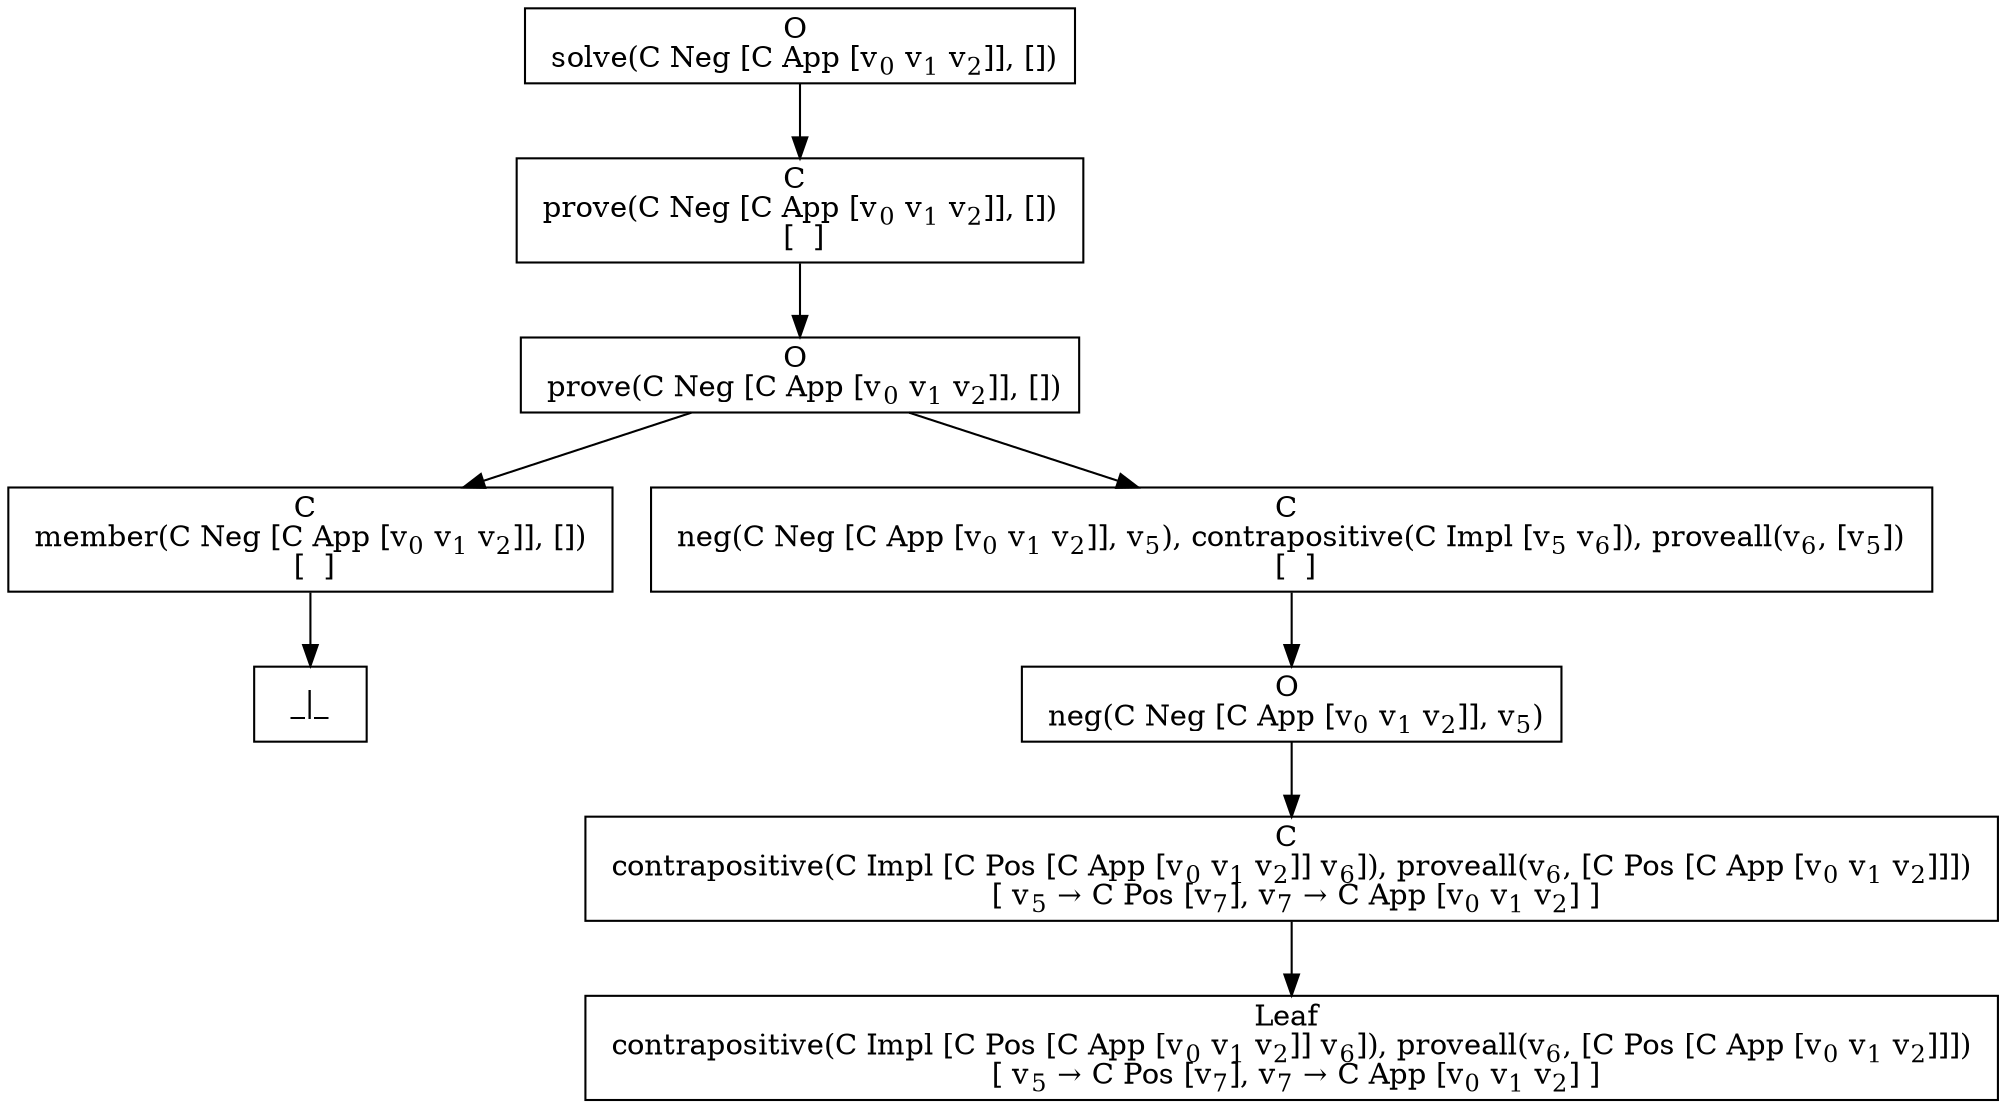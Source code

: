 digraph {
    graph [rankdir=TB
          ,bgcolor=transparent];
    node [shape=box
         ,fillcolor=white
         ,style=filled];
    0 [label=<O <BR/> solve(C Neg [C App [v<SUB>0</SUB> v<SUB>1</SUB> v<SUB>2</SUB>]], [])>];
    1 [label=<C <BR/> prove(C Neg [C App [v<SUB>0</SUB> v<SUB>1</SUB> v<SUB>2</SUB>]], []) <BR/>  [  ] >];
    2 [label=<O <BR/> prove(C Neg [C App [v<SUB>0</SUB> v<SUB>1</SUB> v<SUB>2</SUB>]], [])>];
    3 [label=<C <BR/> member(C Neg [C App [v<SUB>0</SUB> v<SUB>1</SUB> v<SUB>2</SUB>]], []) <BR/>  [  ] >];
    4 [label=<C <BR/> neg(C Neg [C App [v<SUB>0</SUB> v<SUB>1</SUB> v<SUB>2</SUB>]], v<SUB>5</SUB>), contrapositive(C Impl [v<SUB>5</SUB> v<SUB>6</SUB>]), proveall(v<SUB>6</SUB>, [v<SUB>5</SUB>]) <BR/>  [  ] >];
    5 [label=<_|_>];
    6 [label=<O <BR/> neg(C Neg [C App [v<SUB>0</SUB> v<SUB>1</SUB> v<SUB>2</SUB>]], v<SUB>5</SUB>)>];
    7 [label=<C <BR/> contrapositive(C Impl [C Pos [C App [v<SUB>0</SUB> v<SUB>1</SUB> v<SUB>2</SUB>]] v<SUB>6</SUB>]), proveall(v<SUB>6</SUB>, [C Pos [C App [v<SUB>0</SUB> v<SUB>1</SUB> v<SUB>2</SUB>]]]) <BR/>  [ v<SUB>5</SUB> &rarr; C Pos [v<SUB>7</SUB>], v<SUB>7</SUB> &rarr; C App [v<SUB>0</SUB> v<SUB>1</SUB> v<SUB>2</SUB>] ] >];
    8 [label=<Leaf <BR/> contrapositive(C Impl [C Pos [C App [v<SUB>0</SUB> v<SUB>1</SUB> v<SUB>2</SUB>]] v<SUB>6</SUB>]), proveall(v<SUB>6</SUB>, [C Pos [C App [v<SUB>0</SUB> v<SUB>1</SUB> v<SUB>2</SUB>]]]) <BR/>  [ v<SUB>5</SUB> &rarr; C Pos [v<SUB>7</SUB>], v<SUB>7</SUB> &rarr; C App [v<SUB>0</SUB> v<SUB>1</SUB> v<SUB>2</SUB>] ] >];
    0 -> 1 [label=""];
    1 -> 2 [label=""];
    2 -> 3 [label=""];
    2 -> 4 [label=""];
    3 -> 5 [label=""];
    4 -> 6 [label=""];
    6 -> 7 [label=""];
    7 -> 8 [label=""];
}